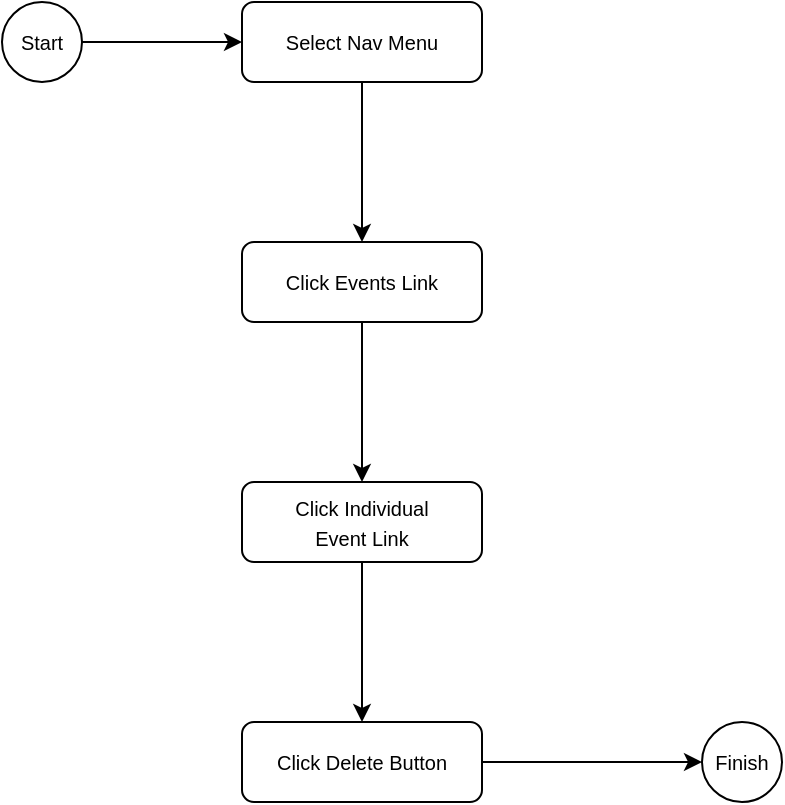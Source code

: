 <mxfile version="22.0.2" type="device">
  <diagram name="Page-1" id="yHc242_GxZx2E2c2NFTH">
    <mxGraphModel dx="1102" dy="811" grid="1" gridSize="10" guides="1" tooltips="1" connect="1" arrows="1" fold="1" page="1" pageScale="1" pageWidth="1100" pageHeight="850" math="0" shadow="0">
      <root>
        <mxCell id="0" />
        <mxCell id="1" parent="0" />
        <mxCell id="mdq2hoM6Ctc6lFcko9qX-2" value="" style="edgeStyle=orthogonalEdgeStyle;rounded=0;orthogonalLoop=1;jettySize=auto;html=1;" edge="1" parent="1" source="mdq2hoM6Ctc6lFcko9qX-3" target="mdq2hoM6Ctc6lFcko9qX-5">
          <mxGeometry relative="1" as="geometry" />
        </mxCell>
        <mxCell id="mdq2hoM6Ctc6lFcko9qX-3" value="&lt;p style=&quot;line-height: 90%;&quot;&gt;&lt;font style=&quot;font-size: 10px;&quot;&gt;Start&lt;/font&gt;&lt;/p&gt;" style="ellipse;whiteSpace=wrap;html=1;aspect=fixed;" vertex="1" parent="1">
          <mxGeometry x="80" y="120" width="40" height="40" as="geometry" />
        </mxCell>
        <mxCell id="mdq2hoM6Ctc6lFcko9qX-4" value="" style="edgeStyle=orthogonalEdgeStyle;rounded=0;orthogonalLoop=1;jettySize=auto;html=1;" edge="1" parent="1" source="mdq2hoM6Ctc6lFcko9qX-5" target="mdq2hoM6Ctc6lFcko9qX-7">
          <mxGeometry relative="1" as="geometry" />
        </mxCell>
        <mxCell id="mdq2hoM6Ctc6lFcko9qX-5" value="&lt;font style=&quot;font-size: 10px;&quot;&gt;Select Nav Menu&lt;/font&gt;" style="rounded=1;whiteSpace=wrap;html=1;" vertex="1" parent="1">
          <mxGeometry x="200" y="120" width="120" height="40" as="geometry" />
        </mxCell>
        <mxCell id="mdq2hoM6Ctc6lFcko9qX-6" value="" style="edgeStyle=orthogonalEdgeStyle;rounded=0;orthogonalLoop=1;jettySize=auto;html=1;" edge="1" parent="1" source="mdq2hoM6Ctc6lFcko9qX-7" target="mdq2hoM6Ctc6lFcko9qX-9">
          <mxGeometry relative="1" as="geometry" />
        </mxCell>
        <mxCell id="mdq2hoM6Ctc6lFcko9qX-7" value="&lt;font style=&quot;font-size: 10px;&quot;&gt;Click Events&amp;nbsp;Link&lt;/font&gt;" style="rounded=1;whiteSpace=wrap;html=1;" vertex="1" parent="1">
          <mxGeometry x="200" y="240" width="120" height="40" as="geometry" />
        </mxCell>
        <mxCell id="mdq2hoM6Ctc6lFcko9qX-8" value="" style="edgeStyle=orthogonalEdgeStyle;rounded=0;orthogonalLoop=1;jettySize=auto;html=1;" edge="1" parent="1" source="mdq2hoM6Ctc6lFcko9qX-9" target="mdq2hoM6Ctc6lFcko9qX-16">
          <mxGeometry relative="1" as="geometry">
            <mxPoint x="260" y="480" as="targetPoint" />
          </mxGeometry>
        </mxCell>
        <mxCell id="mdq2hoM6Ctc6lFcko9qX-9" value="&lt;font style=&quot;font-size: 10px;&quot;&gt;Click Individual&lt;br&gt;Event Link&lt;/font&gt;" style="rounded=1;whiteSpace=wrap;html=1;" vertex="1" parent="1">
          <mxGeometry x="200" y="360" width="120" height="40" as="geometry" />
        </mxCell>
        <mxCell id="mdq2hoM6Ctc6lFcko9qX-15" value="" style="edgeStyle=orthogonalEdgeStyle;rounded=0;orthogonalLoop=1;jettySize=auto;html=1;" edge="1" parent="1" source="mdq2hoM6Ctc6lFcko9qX-16" target="mdq2hoM6Ctc6lFcko9qX-17">
          <mxGeometry relative="1" as="geometry" />
        </mxCell>
        <mxCell id="mdq2hoM6Ctc6lFcko9qX-16" value="&lt;font style=&quot;font-size: 10px;&quot;&gt;Click Delete Button&lt;/font&gt;" style="rounded=1;whiteSpace=wrap;html=1;" vertex="1" parent="1">
          <mxGeometry x="200" y="480" width="120" height="40" as="geometry" />
        </mxCell>
        <mxCell id="mdq2hoM6Ctc6lFcko9qX-17" value="&lt;font style=&quot;font-size: 10px;&quot;&gt;Finish&lt;/font&gt;" style="ellipse;whiteSpace=wrap;html=1;aspect=fixed;fontSize=7;" vertex="1" parent="1">
          <mxGeometry x="430" y="480" width="40" height="40" as="geometry" />
        </mxCell>
      </root>
    </mxGraphModel>
  </diagram>
</mxfile>

